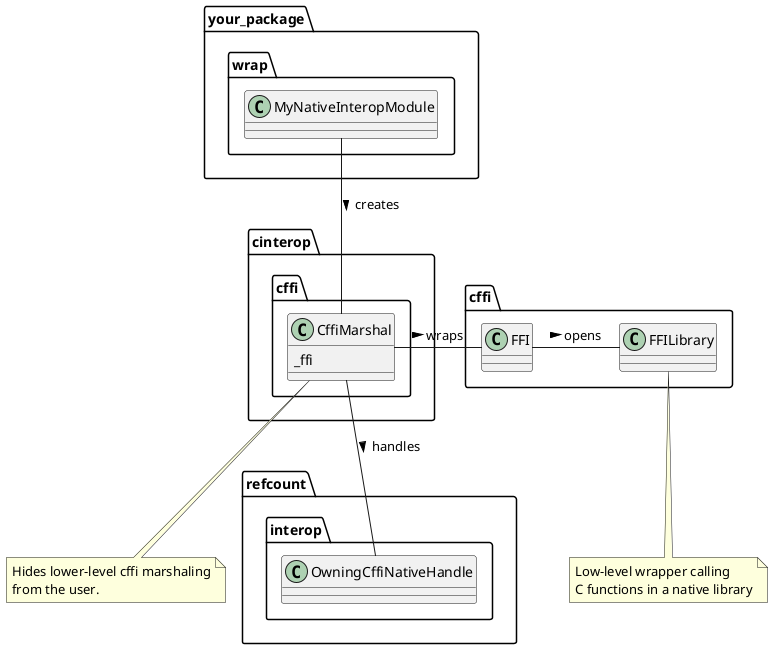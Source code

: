 @startuml cinterop-principles

' left to right direction

package refcount.interop {
  class OwningCffiNativeHandle
}

package your_package.wrap {
  class MyNativeInteropModule
}

package cinterop.cffi {
  ' class TimeSeriesGeometry
  ' class TimeSeriesGeometryNative

  class CffiMarshal{
    {field} _ffi
  }
}

package cffi {
  class FFILibrary
  class FFI
}

' MyNativeInteropModule - FFI : creates >
MyNativeInteropModule -- CffiMarshal : creates >

CffiMarshal -- OwningCffiNativeHandle : handles >
CffiMarshal - FFI : wraps >
FFI - FFILibrary : opens >

note "Hides lower-level cffi marshaling\nfrom the user." as N2
CffiMarshal .. N2

note "Low-level wrapper calling \nC functions in a native library" as N3
FFILibrary .. N3

' OwningCffiNativeHandle <|-- TimeSeriesGeometryNative

' package waa.forecast {
'   class InflowForecasting
'   class RuleCurves

'   class ForecastSimulation
'   ' class ForecastInputs

'   InflowForecasting *-- ForecastDateSelection
'   RuleCurves *-- ForecastDateSelection

'   ForecastSimulation --|> ForecastInflows
'   ForecastSimulation *-- RuleCurves
'   ForecastSimulation *-- ReservoirTargets

' }

' package "waasrv" #DDDDDD {
'   Object <|-- ArrayList
' }


@enduml

